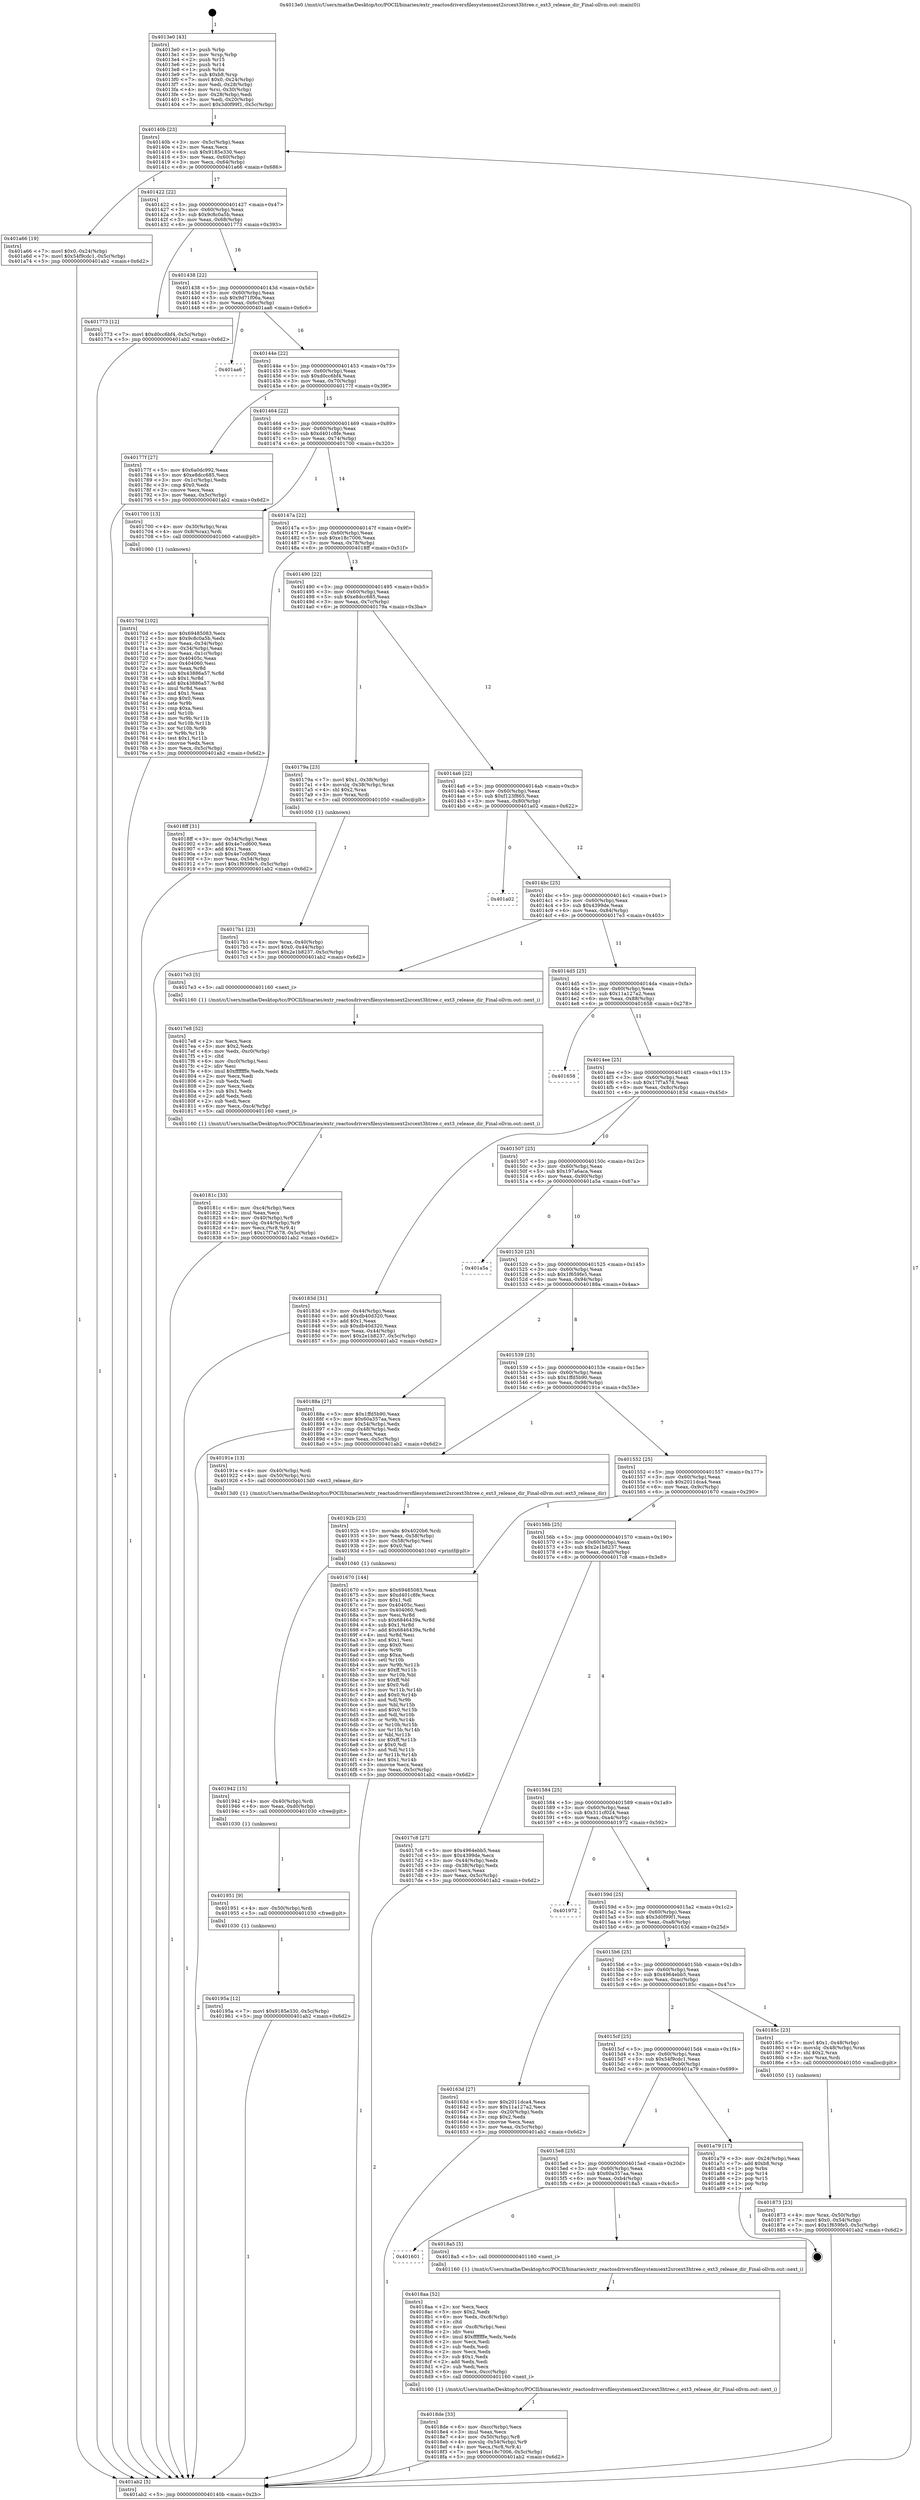 digraph "0x4013e0" {
  label = "0x4013e0 (/mnt/c/Users/mathe/Desktop/tcc/POCII/binaries/extr_reactosdriversfilesystemsext2srcext3htree.c_ext3_release_dir_Final-ollvm.out::main(0))"
  labelloc = "t"
  node[shape=record]

  Entry [label="",width=0.3,height=0.3,shape=circle,fillcolor=black,style=filled]
  "0x40140b" [label="{
     0x40140b [23]\l
     | [instrs]\l
     &nbsp;&nbsp;0x40140b \<+3\>: mov -0x5c(%rbp),%eax\l
     &nbsp;&nbsp;0x40140e \<+2\>: mov %eax,%ecx\l
     &nbsp;&nbsp;0x401410 \<+6\>: sub $0x9185e330,%ecx\l
     &nbsp;&nbsp;0x401416 \<+3\>: mov %eax,-0x60(%rbp)\l
     &nbsp;&nbsp;0x401419 \<+3\>: mov %ecx,-0x64(%rbp)\l
     &nbsp;&nbsp;0x40141c \<+6\>: je 0000000000401a66 \<main+0x686\>\l
  }"]
  "0x401a66" [label="{
     0x401a66 [19]\l
     | [instrs]\l
     &nbsp;&nbsp;0x401a66 \<+7\>: movl $0x0,-0x24(%rbp)\l
     &nbsp;&nbsp;0x401a6d \<+7\>: movl $0x54f9cdc1,-0x5c(%rbp)\l
     &nbsp;&nbsp;0x401a74 \<+5\>: jmp 0000000000401ab2 \<main+0x6d2\>\l
  }"]
  "0x401422" [label="{
     0x401422 [22]\l
     | [instrs]\l
     &nbsp;&nbsp;0x401422 \<+5\>: jmp 0000000000401427 \<main+0x47\>\l
     &nbsp;&nbsp;0x401427 \<+3\>: mov -0x60(%rbp),%eax\l
     &nbsp;&nbsp;0x40142a \<+5\>: sub $0x9c8c0a5b,%eax\l
     &nbsp;&nbsp;0x40142f \<+3\>: mov %eax,-0x68(%rbp)\l
     &nbsp;&nbsp;0x401432 \<+6\>: je 0000000000401773 \<main+0x393\>\l
  }"]
  Exit [label="",width=0.3,height=0.3,shape=circle,fillcolor=black,style=filled,peripheries=2]
  "0x401773" [label="{
     0x401773 [12]\l
     | [instrs]\l
     &nbsp;&nbsp;0x401773 \<+7\>: movl $0xd0cc6bf4,-0x5c(%rbp)\l
     &nbsp;&nbsp;0x40177a \<+5\>: jmp 0000000000401ab2 \<main+0x6d2\>\l
  }"]
  "0x401438" [label="{
     0x401438 [22]\l
     | [instrs]\l
     &nbsp;&nbsp;0x401438 \<+5\>: jmp 000000000040143d \<main+0x5d\>\l
     &nbsp;&nbsp;0x40143d \<+3\>: mov -0x60(%rbp),%eax\l
     &nbsp;&nbsp;0x401440 \<+5\>: sub $0x9d71f06a,%eax\l
     &nbsp;&nbsp;0x401445 \<+3\>: mov %eax,-0x6c(%rbp)\l
     &nbsp;&nbsp;0x401448 \<+6\>: je 0000000000401aa6 \<main+0x6c6\>\l
  }"]
  "0x40195a" [label="{
     0x40195a [12]\l
     | [instrs]\l
     &nbsp;&nbsp;0x40195a \<+7\>: movl $0x9185e330,-0x5c(%rbp)\l
     &nbsp;&nbsp;0x401961 \<+5\>: jmp 0000000000401ab2 \<main+0x6d2\>\l
  }"]
  "0x401aa6" [label="{
     0x401aa6\l
  }", style=dashed]
  "0x40144e" [label="{
     0x40144e [22]\l
     | [instrs]\l
     &nbsp;&nbsp;0x40144e \<+5\>: jmp 0000000000401453 \<main+0x73\>\l
     &nbsp;&nbsp;0x401453 \<+3\>: mov -0x60(%rbp),%eax\l
     &nbsp;&nbsp;0x401456 \<+5\>: sub $0xd0cc6bf4,%eax\l
     &nbsp;&nbsp;0x40145b \<+3\>: mov %eax,-0x70(%rbp)\l
     &nbsp;&nbsp;0x40145e \<+6\>: je 000000000040177f \<main+0x39f\>\l
  }"]
  "0x401951" [label="{
     0x401951 [9]\l
     | [instrs]\l
     &nbsp;&nbsp;0x401951 \<+4\>: mov -0x50(%rbp),%rdi\l
     &nbsp;&nbsp;0x401955 \<+5\>: call 0000000000401030 \<free@plt\>\l
     | [calls]\l
     &nbsp;&nbsp;0x401030 \{1\} (unknown)\l
  }"]
  "0x40177f" [label="{
     0x40177f [27]\l
     | [instrs]\l
     &nbsp;&nbsp;0x40177f \<+5\>: mov $0x6a0dc992,%eax\l
     &nbsp;&nbsp;0x401784 \<+5\>: mov $0xe8dcc685,%ecx\l
     &nbsp;&nbsp;0x401789 \<+3\>: mov -0x1c(%rbp),%edx\l
     &nbsp;&nbsp;0x40178c \<+3\>: cmp $0x0,%edx\l
     &nbsp;&nbsp;0x40178f \<+3\>: cmove %ecx,%eax\l
     &nbsp;&nbsp;0x401792 \<+3\>: mov %eax,-0x5c(%rbp)\l
     &nbsp;&nbsp;0x401795 \<+5\>: jmp 0000000000401ab2 \<main+0x6d2\>\l
  }"]
  "0x401464" [label="{
     0x401464 [22]\l
     | [instrs]\l
     &nbsp;&nbsp;0x401464 \<+5\>: jmp 0000000000401469 \<main+0x89\>\l
     &nbsp;&nbsp;0x401469 \<+3\>: mov -0x60(%rbp),%eax\l
     &nbsp;&nbsp;0x40146c \<+5\>: sub $0xd401c8fe,%eax\l
     &nbsp;&nbsp;0x401471 \<+3\>: mov %eax,-0x74(%rbp)\l
     &nbsp;&nbsp;0x401474 \<+6\>: je 0000000000401700 \<main+0x320\>\l
  }"]
  "0x401942" [label="{
     0x401942 [15]\l
     | [instrs]\l
     &nbsp;&nbsp;0x401942 \<+4\>: mov -0x40(%rbp),%rdi\l
     &nbsp;&nbsp;0x401946 \<+6\>: mov %eax,-0xd0(%rbp)\l
     &nbsp;&nbsp;0x40194c \<+5\>: call 0000000000401030 \<free@plt\>\l
     | [calls]\l
     &nbsp;&nbsp;0x401030 \{1\} (unknown)\l
  }"]
  "0x401700" [label="{
     0x401700 [13]\l
     | [instrs]\l
     &nbsp;&nbsp;0x401700 \<+4\>: mov -0x30(%rbp),%rax\l
     &nbsp;&nbsp;0x401704 \<+4\>: mov 0x8(%rax),%rdi\l
     &nbsp;&nbsp;0x401708 \<+5\>: call 0000000000401060 \<atoi@plt\>\l
     | [calls]\l
     &nbsp;&nbsp;0x401060 \{1\} (unknown)\l
  }"]
  "0x40147a" [label="{
     0x40147a [22]\l
     | [instrs]\l
     &nbsp;&nbsp;0x40147a \<+5\>: jmp 000000000040147f \<main+0x9f\>\l
     &nbsp;&nbsp;0x40147f \<+3\>: mov -0x60(%rbp),%eax\l
     &nbsp;&nbsp;0x401482 \<+5\>: sub $0xe18c7006,%eax\l
     &nbsp;&nbsp;0x401487 \<+3\>: mov %eax,-0x78(%rbp)\l
     &nbsp;&nbsp;0x40148a \<+6\>: je 00000000004018ff \<main+0x51f\>\l
  }"]
  "0x40192b" [label="{
     0x40192b [23]\l
     | [instrs]\l
     &nbsp;&nbsp;0x40192b \<+10\>: movabs $0x4020b6,%rdi\l
     &nbsp;&nbsp;0x401935 \<+3\>: mov %eax,-0x58(%rbp)\l
     &nbsp;&nbsp;0x401938 \<+3\>: mov -0x58(%rbp),%esi\l
     &nbsp;&nbsp;0x40193b \<+2\>: mov $0x0,%al\l
     &nbsp;&nbsp;0x40193d \<+5\>: call 0000000000401040 \<printf@plt\>\l
     | [calls]\l
     &nbsp;&nbsp;0x401040 \{1\} (unknown)\l
  }"]
  "0x4018ff" [label="{
     0x4018ff [31]\l
     | [instrs]\l
     &nbsp;&nbsp;0x4018ff \<+3\>: mov -0x54(%rbp),%eax\l
     &nbsp;&nbsp;0x401902 \<+5\>: add $0x4e7cd600,%eax\l
     &nbsp;&nbsp;0x401907 \<+3\>: add $0x1,%eax\l
     &nbsp;&nbsp;0x40190a \<+5\>: sub $0x4e7cd600,%eax\l
     &nbsp;&nbsp;0x40190f \<+3\>: mov %eax,-0x54(%rbp)\l
     &nbsp;&nbsp;0x401912 \<+7\>: movl $0x1f659fe5,-0x5c(%rbp)\l
     &nbsp;&nbsp;0x401919 \<+5\>: jmp 0000000000401ab2 \<main+0x6d2\>\l
  }"]
  "0x401490" [label="{
     0x401490 [22]\l
     | [instrs]\l
     &nbsp;&nbsp;0x401490 \<+5\>: jmp 0000000000401495 \<main+0xb5\>\l
     &nbsp;&nbsp;0x401495 \<+3\>: mov -0x60(%rbp),%eax\l
     &nbsp;&nbsp;0x401498 \<+5\>: sub $0xe8dcc685,%eax\l
     &nbsp;&nbsp;0x40149d \<+3\>: mov %eax,-0x7c(%rbp)\l
     &nbsp;&nbsp;0x4014a0 \<+6\>: je 000000000040179a \<main+0x3ba\>\l
  }"]
  "0x4018de" [label="{
     0x4018de [33]\l
     | [instrs]\l
     &nbsp;&nbsp;0x4018de \<+6\>: mov -0xcc(%rbp),%ecx\l
     &nbsp;&nbsp;0x4018e4 \<+3\>: imul %eax,%ecx\l
     &nbsp;&nbsp;0x4018e7 \<+4\>: mov -0x50(%rbp),%r8\l
     &nbsp;&nbsp;0x4018eb \<+4\>: movslq -0x54(%rbp),%r9\l
     &nbsp;&nbsp;0x4018ef \<+4\>: mov %ecx,(%r8,%r9,4)\l
     &nbsp;&nbsp;0x4018f3 \<+7\>: movl $0xe18c7006,-0x5c(%rbp)\l
     &nbsp;&nbsp;0x4018fa \<+5\>: jmp 0000000000401ab2 \<main+0x6d2\>\l
  }"]
  "0x40179a" [label="{
     0x40179a [23]\l
     | [instrs]\l
     &nbsp;&nbsp;0x40179a \<+7\>: movl $0x1,-0x38(%rbp)\l
     &nbsp;&nbsp;0x4017a1 \<+4\>: movslq -0x38(%rbp),%rax\l
     &nbsp;&nbsp;0x4017a5 \<+4\>: shl $0x2,%rax\l
     &nbsp;&nbsp;0x4017a9 \<+3\>: mov %rax,%rdi\l
     &nbsp;&nbsp;0x4017ac \<+5\>: call 0000000000401050 \<malloc@plt\>\l
     | [calls]\l
     &nbsp;&nbsp;0x401050 \{1\} (unknown)\l
  }"]
  "0x4014a6" [label="{
     0x4014a6 [22]\l
     | [instrs]\l
     &nbsp;&nbsp;0x4014a6 \<+5\>: jmp 00000000004014ab \<main+0xcb\>\l
     &nbsp;&nbsp;0x4014ab \<+3\>: mov -0x60(%rbp),%eax\l
     &nbsp;&nbsp;0x4014ae \<+5\>: sub $0xf123f865,%eax\l
     &nbsp;&nbsp;0x4014b3 \<+3\>: mov %eax,-0x80(%rbp)\l
     &nbsp;&nbsp;0x4014b6 \<+6\>: je 0000000000401a02 \<main+0x622\>\l
  }"]
  "0x4018aa" [label="{
     0x4018aa [52]\l
     | [instrs]\l
     &nbsp;&nbsp;0x4018aa \<+2\>: xor %ecx,%ecx\l
     &nbsp;&nbsp;0x4018ac \<+5\>: mov $0x2,%edx\l
     &nbsp;&nbsp;0x4018b1 \<+6\>: mov %edx,-0xc8(%rbp)\l
     &nbsp;&nbsp;0x4018b7 \<+1\>: cltd\l
     &nbsp;&nbsp;0x4018b8 \<+6\>: mov -0xc8(%rbp),%esi\l
     &nbsp;&nbsp;0x4018be \<+2\>: idiv %esi\l
     &nbsp;&nbsp;0x4018c0 \<+6\>: imul $0xfffffffe,%edx,%edx\l
     &nbsp;&nbsp;0x4018c6 \<+2\>: mov %ecx,%edi\l
     &nbsp;&nbsp;0x4018c8 \<+2\>: sub %edx,%edi\l
     &nbsp;&nbsp;0x4018ca \<+2\>: mov %ecx,%edx\l
     &nbsp;&nbsp;0x4018cc \<+3\>: sub $0x1,%edx\l
     &nbsp;&nbsp;0x4018cf \<+2\>: add %edx,%edi\l
     &nbsp;&nbsp;0x4018d1 \<+2\>: sub %edi,%ecx\l
     &nbsp;&nbsp;0x4018d3 \<+6\>: mov %ecx,-0xcc(%rbp)\l
     &nbsp;&nbsp;0x4018d9 \<+5\>: call 0000000000401160 \<next_i\>\l
     | [calls]\l
     &nbsp;&nbsp;0x401160 \{1\} (/mnt/c/Users/mathe/Desktop/tcc/POCII/binaries/extr_reactosdriversfilesystemsext2srcext3htree.c_ext3_release_dir_Final-ollvm.out::next_i)\l
  }"]
  "0x401a02" [label="{
     0x401a02\l
  }", style=dashed]
  "0x4014bc" [label="{
     0x4014bc [25]\l
     | [instrs]\l
     &nbsp;&nbsp;0x4014bc \<+5\>: jmp 00000000004014c1 \<main+0xe1\>\l
     &nbsp;&nbsp;0x4014c1 \<+3\>: mov -0x60(%rbp),%eax\l
     &nbsp;&nbsp;0x4014c4 \<+5\>: sub $0x4399de,%eax\l
     &nbsp;&nbsp;0x4014c9 \<+6\>: mov %eax,-0x84(%rbp)\l
     &nbsp;&nbsp;0x4014cf \<+6\>: je 00000000004017e3 \<main+0x403\>\l
  }"]
  "0x401601" [label="{
     0x401601\l
  }", style=dashed]
  "0x4017e3" [label="{
     0x4017e3 [5]\l
     | [instrs]\l
     &nbsp;&nbsp;0x4017e3 \<+5\>: call 0000000000401160 \<next_i\>\l
     | [calls]\l
     &nbsp;&nbsp;0x401160 \{1\} (/mnt/c/Users/mathe/Desktop/tcc/POCII/binaries/extr_reactosdriversfilesystemsext2srcext3htree.c_ext3_release_dir_Final-ollvm.out::next_i)\l
  }"]
  "0x4014d5" [label="{
     0x4014d5 [25]\l
     | [instrs]\l
     &nbsp;&nbsp;0x4014d5 \<+5\>: jmp 00000000004014da \<main+0xfa\>\l
     &nbsp;&nbsp;0x4014da \<+3\>: mov -0x60(%rbp),%eax\l
     &nbsp;&nbsp;0x4014dd \<+5\>: sub $0x11a127a2,%eax\l
     &nbsp;&nbsp;0x4014e2 \<+6\>: mov %eax,-0x88(%rbp)\l
     &nbsp;&nbsp;0x4014e8 \<+6\>: je 0000000000401658 \<main+0x278\>\l
  }"]
  "0x4018a5" [label="{
     0x4018a5 [5]\l
     | [instrs]\l
     &nbsp;&nbsp;0x4018a5 \<+5\>: call 0000000000401160 \<next_i\>\l
     | [calls]\l
     &nbsp;&nbsp;0x401160 \{1\} (/mnt/c/Users/mathe/Desktop/tcc/POCII/binaries/extr_reactosdriversfilesystemsext2srcext3htree.c_ext3_release_dir_Final-ollvm.out::next_i)\l
  }"]
  "0x401658" [label="{
     0x401658\l
  }", style=dashed]
  "0x4014ee" [label="{
     0x4014ee [25]\l
     | [instrs]\l
     &nbsp;&nbsp;0x4014ee \<+5\>: jmp 00000000004014f3 \<main+0x113\>\l
     &nbsp;&nbsp;0x4014f3 \<+3\>: mov -0x60(%rbp),%eax\l
     &nbsp;&nbsp;0x4014f6 \<+5\>: sub $0x17f7a578,%eax\l
     &nbsp;&nbsp;0x4014fb \<+6\>: mov %eax,-0x8c(%rbp)\l
     &nbsp;&nbsp;0x401501 \<+6\>: je 000000000040183d \<main+0x45d\>\l
  }"]
  "0x4015e8" [label="{
     0x4015e8 [25]\l
     | [instrs]\l
     &nbsp;&nbsp;0x4015e8 \<+5\>: jmp 00000000004015ed \<main+0x20d\>\l
     &nbsp;&nbsp;0x4015ed \<+3\>: mov -0x60(%rbp),%eax\l
     &nbsp;&nbsp;0x4015f0 \<+5\>: sub $0x60a357aa,%eax\l
     &nbsp;&nbsp;0x4015f5 \<+6\>: mov %eax,-0xb4(%rbp)\l
     &nbsp;&nbsp;0x4015fb \<+6\>: je 00000000004018a5 \<main+0x4c5\>\l
  }"]
  "0x40183d" [label="{
     0x40183d [31]\l
     | [instrs]\l
     &nbsp;&nbsp;0x40183d \<+3\>: mov -0x44(%rbp),%eax\l
     &nbsp;&nbsp;0x401840 \<+5\>: add $0xdb40d320,%eax\l
     &nbsp;&nbsp;0x401845 \<+3\>: add $0x1,%eax\l
     &nbsp;&nbsp;0x401848 \<+5\>: sub $0xdb40d320,%eax\l
     &nbsp;&nbsp;0x40184d \<+3\>: mov %eax,-0x44(%rbp)\l
     &nbsp;&nbsp;0x401850 \<+7\>: movl $0x2e1b8237,-0x5c(%rbp)\l
     &nbsp;&nbsp;0x401857 \<+5\>: jmp 0000000000401ab2 \<main+0x6d2\>\l
  }"]
  "0x401507" [label="{
     0x401507 [25]\l
     | [instrs]\l
     &nbsp;&nbsp;0x401507 \<+5\>: jmp 000000000040150c \<main+0x12c\>\l
     &nbsp;&nbsp;0x40150c \<+3\>: mov -0x60(%rbp),%eax\l
     &nbsp;&nbsp;0x40150f \<+5\>: sub $0x197a6aca,%eax\l
     &nbsp;&nbsp;0x401514 \<+6\>: mov %eax,-0x90(%rbp)\l
     &nbsp;&nbsp;0x40151a \<+6\>: je 0000000000401a5a \<main+0x67a\>\l
  }"]
  "0x401a79" [label="{
     0x401a79 [17]\l
     | [instrs]\l
     &nbsp;&nbsp;0x401a79 \<+3\>: mov -0x24(%rbp),%eax\l
     &nbsp;&nbsp;0x401a7c \<+7\>: add $0xb8,%rsp\l
     &nbsp;&nbsp;0x401a83 \<+1\>: pop %rbx\l
     &nbsp;&nbsp;0x401a84 \<+2\>: pop %r14\l
     &nbsp;&nbsp;0x401a86 \<+2\>: pop %r15\l
     &nbsp;&nbsp;0x401a88 \<+1\>: pop %rbp\l
     &nbsp;&nbsp;0x401a89 \<+1\>: ret\l
  }"]
  "0x401a5a" [label="{
     0x401a5a\l
  }", style=dashed]
  "0x401520" [label="{
     0x401520 [25]\l
     | [instrs]\l
     &nbsp;&nbsp;0x401520 \<+5\>: jmp 0000000000401525 \<main+0x145\>\l
     &nbsp;&nbsp;0x401525 \<+3\>: mov -0x60(%rbp),%eax\l
     &nbsp;&nbsp;0x401528 \<+5\>: sub $0x1f659fe5,%eax\l
     &nbsp;&nbsp;0x40152d \<+6\>: mov %eax,-0x94(%rbp)\l
     &nbsp;&nbsp;0x401533 \<+6\>: je 000000000040188a \<main+0x4aa\>\l
  }"]
  "0x401873" [label="{
     0x401873 [23]\l
     | [instrs]\l
     &nbsp;&nbsp;0x401873 \<+4\>: mov %rax,-0x50(%rbp)\l
     &nbsp;&nbsp;0x401877 \<+7\>: movl $0x0,-0x54(%rbp)\l
     &nbsp;&nbsp;0x40187e \<+7\>: movl $0x1f659fe5,-0x5c(%rbp)\l
     &nbsp;&nbsp;0x401885 \<+5\>: jmp 0000000000401ab2 \<main+0x6d2\>\l
  }"]
  "0x40188a" [label="{
     0x40188a [27]\l
     | [instrs]\l
     &nbsp;&nbsp;0x40188a \<+5\>: mov $0x1ffd5b90,%eax\l
     &nbsp;&nbsp;0x40188f \<+5\>: mov $0x60a357aa,%ecx\l
     &nbsp;&nbsp;0x401894 \<+3\>: mov -0x54(%rbp),%edx\l
     &nbsp;&nbsp;0x401897 \<+3\>: cmp -0x48(%rbp),%edx\l
     &nbsp;&nbsp;0x40189a \<+3\>: cmovl %ecx,%eax\l
     &nbsp;&nbsp;0x40189d \<+3\>: mov %eax,-0x5c(%rbp)\l
     &nbsp;&nbsp;0x4018a0 \<+5\>: jmp 0000000000401ab2 \<main+0x6d2\>\l
  }"]
  "0x401539" [label="{
     0x401539 [25]\l
     | [instrs]\l
     &nbsp;&nbsp;0x401539 \<+5\>: jmp 000000000040153e \<main+0x15e\>\l
     &nbsp;&nbsp;0x40153e \<+3\>: mov -0x60(%rbp),%eax\l
     &nbsp;&nbsp;0x401541 \<+5\>: sub $0x1ffd5b90,%eax\l
     &nbsp;&nbsp;0x401546 \<+6\>: mov %eax,-0x98(%rbp)\l
     &nbsp;&nbsp;0x40154c \<+6\>: je 000000000040191e \<main+0x53e\>\l
  }"]
  "0x4015cf" [label="{
     0x4015cf [25]\l
     | [instrs]\l
     &nbsp;&nbsp;0x4015cf \<+5\>: jmp 00000000004015d4 \<main+0x1f4\>\l
     &nbsp;&nbsp;0x4015d4 \<+3\>: mov -0x60(%rbp),%eax\l
     &nbsp;&nbsp;0x4015d7 \<+5\>: sub $0x54f9cdc1,%eax\l
     &nbsp;&nbsp;0x4015dc \<+6\>: mov %eax,-0xb0(%rbp)\l
     &nbsp;&nbsp;0x4015e2 \<+6\>: je 0000000000401a79 \<main+0x699\>\l
  }"]
  "0x40191e" [label="{
     0x40191e [13]\l
     | [instrs]\l
     &nbsp;&nbsp;0x40191e \<+4\>: mov -0x40(%rbp),%rdi\l
     &nbsp;&nbsp;0x401922 \<+4\>: mov -0x50(%rbp),%rsi\l
     &nbsp;&nbsp;0x401926 \<+5\>: call 00000000004013d0 \<ext3_release_dir\>\l
     | [calls]\l
     &nbsp;&nbsp;0x4013d0 \{1\} (/mnt/c/Users/mathe/Desktop/tcc/POCII/binaries/extr_reactosdriversfilesystemsext2srcext3htree.c_ext3_release_dir_Final-ollvm.out::ext3_release_dir)\l
  }"]
  "0x401552" [label="{
     0x401552 [25]\l
     | [instrs]\l
     &nbsp;&nbsp;0x401552 \<+5\>: jmp 0000000000401557 \<main+0x177\>\l
     &nbsp;&nbsp;0x401557 \<+3\>: mov -0x60(%rbp),%eax\l
     &nbsp;&nbsp;0x40155a \<+5\>: sub $0x2011dca4,%eax\l
     &nbsp;&nbsp;0x40155f \<+6\>: mov %eax,-0x9c(%rbp)\l
     &nbsp;&nbsp;0x401565 \<+6\>: je 0000000000401670 \<main+0x290\>\l
  }"]
  "0x40185c" [label="{
     0x40185c [23]\l
     | [instrs]\l
     &nbsp;&nbsp;0x40185c \<+7\>: movl $0x1,-0x48(%rbp)\l
     &nbsp;&nbsp;0x401863 \<+4\>: movslq -0x48(%rbp),%rax\l
     &nbsp;&nbsp;0x401867 \<+4\>: shl $0x2,%rax\l
     &nbsp;&nbsp;0x40186b \<+3\>: mov %rax,%rdi\l
     &nbsp;&nbsp;0x40186e \<+5\>: call 0000000000401050 \<malloc@plt\>\l
     | [calls]\l
     &nbsp;&nbsp;0x401050 \{1\} (unknown)\l
  }"]
  "0x401670" [label="{
     0x401670 [144]\l
     | [instrs]\l
     &nbsp;&nbsp;0x401670 \<+5\>: mov $0x69485083,%eax\l
     &nbsp;&nbsp;0x401675 \<+5\>: mov $0xd401c8fe,%ecx\l
     &nbsp;&nbsp;0x40167a \<+2\>: mov $0x1,%dl\l
     &nbsp;&nbsp;0x40167c \<+7\>: mov 0x40405c,%esi\l
     &nbsp;&nbsp;0x401683 \<+7\>: mov 0x404060,%edi\l
     &nbsp;&nbsp;0x40168a \<+3\>: mov %esi,%r8d\l
     &nbsp;&nbsp;0x40168d \<+7\>: sub $0x6846439a,%r8d\l
     &nbsp;&nbsp;0x401694 \<+4\>: sub $0x1,%r8d\l
     &nbsp;&nbsp;0x401698 \<+7\>: add $0x6846439a,%r8d\l
     &nbsp;&nbsp;0x40169f \<+4\>: imul %r8d,%esi\l
     &nbsp;&nbsp;0x4016a3 \<+3\>: and $0x1,%esi\l
     &nbsp;&nbsp;0x4016a6 \<+3\>: cmp $0x0,%esi\l
     &nbsp;&nbsp;0x4016a9 \<+4\>: sete %r9b\l
     &nbsp;&nbsp;0x4016ad \<+3\>: cmp $0xa,%edi\l
     &nbsp;&nbsp;0x4016b0 \<+4\>: setl %r10b\l
     &nbsp;&nbsp;0x4016b4 \<+3\>: mov %r9b,%r11b\l
     &nbsp;&nbsp;0x4016b7 \<+4\>: xor $0xff,%r11b\l
     &nbsp;&nbsp;0x4016bb \<+3\>: mov %r10b,%bl\l
     &nbsp;&nbsp;0x4016be \<+3\>: xor $0xff,%bl\l
     &nbsp;&nbsp;0x4016c1 \<+3\>: xor $0x0,%dl\l
     &nbsp;&nbsp;0x4016c4 \<+3\>: mov %r11b,%r14b\l
     &nbsp;&nbsp;0x4016c7 \<+4\>: and $0x0,%r14b\l
     &nbsp;&nbsp;0x4016cb \<+3\>: and %dl,%r9b\l
     &nbsp;&nbsp;0x4016ce \<+3\>: mov %bl,%r15b\l
     &nbsp;&nbsp;0x4016d1 \<+4\>: and $0x0,%r15b\l
     &nbsp;&nbsp;0x4016d5 \<+3\>: and %dl,%r10b\l
     &nbsp;&nbsp;0x4016d8 \<+3\>: or %r9b,%r14b\l
     &nbsp;&nbsp;0x4016db \<+3\>: or %r10b,%r15b\l
     &nbsp;&nbsp;0x4016de \<+3\>: xor %r15b,%r14b\l
     &nbsp;&nbsp;0x4016e1 \<+3\>: or %bl,%r11b\l
     &nbsp;&nbsp;0x4016e4 \<+4\>: xor $0xff,%r11b\l
     &nbsp;&nbsp;0x4016e8 \<+3\>: or $0x0,%dl\l
     &nbsp;&nbsp;0x4016eb \<+3\>: and %dl,%r11b\l
     &nbsp;&nbsp;0x4016ee \<+3\>: or %r11b,%r14b\l
     &nbsp;&nbsp;0x4016f1 \<+4\>: test $0x1,%r14b\l
     &nbsp;&nbsp;0x4016f5 \<+3\>: cmovne %ecx,%eax\l
     &nbsp;&nbsp;0x4016f8 \<+3\>: mov %eax,-0x5c(%rbp)\l
     &nbsp;&nbsp;0x4016fb \<+5\>: jmp 0000000000401ab2 \<main+0x6d2\>\l
  }"]
  "0x40156b" [label="{
     0x40156b [25]\l
     | [instrs]\l
     &nbsp;&nbsp;0x40156b \<+5\>: jmp 0000000000401570 \<main+0x190\>\l
     &nbsp;&nbsp;0x401570 \<+3\>: mov -0x60(%rbp),%eax\l
     &nbsp;&nbsp;0x401573 \<+5\>: sub $0x2e1b8237,%eax\l
     &nbsp;&nbsp;0x401578 \<+6\>: mov %eax,-0xa0(%rbp)\l
     &nbsp;&nbsp;0x40157e \<+6\>: je 00000000004017c8 \<main+0x3e8\>\l
  }"]
  "0x40181c" [label="{
     0x40181c [33]\l
     | [instrs]\l
     &nbsp;&nbsp;0x40181c \<+6\>: mov -0xc4(%rbp),%ecx\l
     &nbsp;&nbsp;0x401822 \<+3\>: imul %eax,%ecx\l
     &nbsp;&nbsp;0x401825 \<+4\>: mov -0x40(%rbp),%r8\l
     &nbsp;&nbsp;0x401829 \<+4\>: movslq -0x44(%rbp),%r9\l
     &nbsp;&nbsp;0x40182d \<+4\>: mov %ecx,(%r8,%r9,4)\l
     &nbsp;&nbsp;0x401831 \<+7\>: movl $0x17f7a578,-0x5c(%rbp)\l
     &nbsp;&nbsp;0x401838 \<+5\>: jmp 0000000000401ab2 \<main+0x6d2\>\l
  }"]
  "0x4017c8" [label="{
     0x4017c8 [27]\l
     | [instrs]\l
     &nbsp;&nbsp;0x4017c8 \<+5\>: mov $0x4964ebb5,%eax\l
     &nbsp;&nbsp;0x4017cd \<+5\>: mov $0x4399de,%ecx\l
     &nbsp;&nbsp;0x4017d2 \<+3\>: mov -0x44(%rbp),%edx\l
     &nbsp;&nbsp;0x4017d5 \<+3\>: cmp -0x38(%rbp),%edx\l
     &nbsp;&nbsp;0x4017d8 \<+3\>: cmovl %ecx,%eax\l
     &nbsp;&nbsp;0x4017db \<+3\>: mov %eax,-0x5c(%rbp)\l
     &nbsp;&nbsp;0x4017de \<+5\>: jmp 0000000000401ab2 \<main+0x6d2\>\l
  }"]
  "0x401584" [label="{
     0x401584 [25]\l
     | [instrs]\l
     &nbsp;&nbsp;0x401584 \<+5\>: jmp 0000000000401589 \<main+0x1a9\>\l
     &nbsp;&nbsp;0x401589 \<+3\>: mov -0x60(%rbp),%eax\l
     &nbsp;&nbsp;0x40158c \<+5\>: sub $0x311cf024,%eax\l
     &nbsp;&nbsp;0x401591 \<+6\>: mov %eax,-0xa4(%rbp)\l
     &nbsp;&nbsp;0x401597 \<+6\>: je 0000000000401972 \<main+0x592\>\l
  }"]
  "0x4017e8" [label="{
     0x4017e8 [52]\l
     | [instrs]\l
     &nbsp;&nbsp;0x4017e8 \<+2\>: xor %ecx,%ecx\l
     &nbsp;&nbsp;0x4017ea \<+5\>: mov $0x2,%edx\l
     &nbsp;&nbsp;0x4017ef \<+6\>: mov %edx,-0xc0(%rbp)\l
     &nbsp;&nbsp;0x4017f5 \<+1\>: cltd\l
     &nbsp;&nbsp;0x4017f6 \<+6\>: mov -0xc0(%rbp),%esi\l
     &nbsp;&nbsp;0x4017fc \<+2\>: idiv %esi\l
     &nbsp;&nbsp;0x4017fe \<+6\>: imul $0xfffffffe,%edx,%edx\l
     &nbsp;&nbsp;0x401804 \<+2\>: mov %ecx,%edi\l
     &nbsp;&nbsp;0x401806 \<+2\>: sub %edx,%edi\l
     &nbsp;&nbsp;0x401808 \<+2\>: mov %ecx,%edx\l
     &nbsp;&nbsp;0x40180a \<+3\>: sub $0x1,%edx\l
     &nbsp;&nbsp;0x40180d \<+2\>: add %edx,%edi\l
     &nbsp;&nbsp;0x40180f \<+2\>: sub %edi,%ecx\l
     &nbsp;&nbsp;0x401811 \<+6\>: mov %ecx,-0xc4(%rbp)\l
     &nbsp;&nbsp;0x401817 \<+5\>: call 0000000000401160 \<next_i\>\l
     | [calls]\l
     &nbsp;&nbsp;0x401160 \{1\} (/mnt/c/Users/mathe/Desktop/tcc/POCII/binaries/extr_reactosdriversfilesystemsext2srcext3htree.c_ext3_release_dir_Final-ollvm.out::next_i)\l
  }"]
  "0x401972" [label="{
     0x401972\l
  }", style=dashed]
  "0x40159d" [label="{
     0x40159d [25]\l
     | [instrs]\l
     &nbsp;&nbsp;0x40159d \<+5\>: jmp 00000000004015a2 \<main+0x1c2\>\l
     &nbsp;&nbsp;0x4015a2 \<+3\>: mov -0x60(%rbp),%eax\l
     &nbsp;&nbsp;0x4015a5 \<+5\>: sub $0x3d0f99f1,%eax\l
     &nbsp;&nbsp;0x4015aa \<+6\>: mov %eax,-0xa8(%rbp)\l
     &nbsp;&nbsp;0x4015b0 \<+6\>: je 000000000040163d \<main+0x25d\>\l
  }"]
  "0x4017b1" [label="{
     0x4017b1 [23]\l
     | [instrs]\l
     &nbsp;&nbsp;0x4017b1 \<+4\>: mov %rax,-0x40(%rbp)\l
     &nbsp;&nbsp;0x4017b5 \<+7\>: movl $0x0,-0x44(%rbp)\l
     &nbsp;&nbsp;0x4017bc \<+7\>: movl $0x2e1b8237,-0x5c(%rbp)\l
     &nbsp;&nbsp;0x4017c3 \<+5\>: jmp 0000000000401ab2 \<main+0x6d2\>\l
  }"]
  "0x40163d" [label="{
     0x40163d [27]\l
     | [instrs]\l
     &nbsp;&nbsp;0x40163d \<+5\>: mov $0x2011dca4,%eax\l
     &nbsp;&nbsp;0x401642 \<+5\>: mov $0x11a127a2,%ecx\l
     &nbsp;&nbsp;0x401647 \<+3\>: mov -0x20(%rbp),%edx\l
     &nbsp;&nbsp;0x40164a \<+3\>: cmp $0x2,%edx\l
     &nbsp;&nbsp;0x40164d \<+3\>: cmovne %ecx,%eax\l
     &nbsp;&nbsp;0x401650 \<+3\>: mov %eax,-0x5c(%rbp)\l
     &nbsp;&nbsp;0x401653 \<+5\>: jmp 0000000000401ab2 \<main+0x6d2\>\l
  }"]
  "0x4015b6" [label="{
     0x4015b6 [25]\l
     | [instrs]\l
     &nbsp;&nbsp;0x4015b6 \<+5\>: jmp 00000000004015bb \<main+0x1db\>\l
     &nbsp;&nbsp;0x4015bb \<+3\>: mov -0x60(%rbp),%eax\l
     &nbsp;&nbsp;0x4015be \<+5\>: sub $0x4964ebb5,%eax\l
     &nbsp;&nbsp;0x4015c3 \<+6\>: mov %eax,-0xac(%rbp)\l
     &nbsp;&nbsp;0x4015c9 \<+6\>: je 000000000040185c \<main+0x47c\>\l
  }"]
  "0x401ab2" [label="{
     0x401ab2 [5]\l
     | [instrs]\l
     &nbsp;&nbsp;0x401ab2 \<+5\>: jmp 000000000040140b \<main+0x2b\>\l
  }"]
  "0x4013e0" [label="{
     0x4013e0 [43]\l
     | [instrs]\l
     &nbsp;&nbsp;0x4013e0 \<+1\>: push %rbp\l
     &nbsp;&nbsp;0x4013e1 \<+3\>: mov %rsp,%rbp\l
     &nbsp;&nbsp;0x4013e4 \<+2\>: push %r15\l
     &nbsp;&nbsp;0x4013e6 \<+2\>: push %r14\l
     &nbsp;&nbsp;0x4013e8 \<+1\>: push %rbx\l
     &nbsp;&nbsp;0x4013e9 \<+7\>: sub $0xb8,%rsp\l
     &nbsp;&nbsp;0x4013f0 \<+7\>: movl $0x0,-0x24(%rbp)\l
     &nbsp;&nbsp;0x4013f7 \<+3\>: mov %edi,-0x28(%rbp)\l
     &nbsp;&nbsp;0x4013fa \<+4\>: mov %rsi,-0x30(%rbp)\l
     &nbsp;&nbsp;0x4013fe \<+3\>: mov -0x28(%rbp),%edi\l
     &nbsp;&nbsp;0x401401 \<+3\>: mov %edi,-0x20(%rbp)\l
     &nbsp;&nbsp;0x401404 \<+7\>: movl $0x3d0f99f1,-0x5c(%rbp)\l
  }"]
  "0x40170d" [label="{
     0x40170d [102]\l
     | [instrs]\l
     &nbsp;&nbsp;0x40170d \<+5\>: mov $0x69485083,%ecx\l
     &nbsp;&nbsp;0x401712 \<+5\>: mov $0x9c8c0a5b,%edx\l
     &nbsp;&nbsp;0x401717 \<+3\>: mov %eax,-0x34(%rbp)\l
     &nbsp;&nbsp;0x40171a \<+3\>: mov -0x34(%rbp),%eax\l
     &nbsp;&nbsp;0x40171d \<+3\>: mov %eax,-0x1c(%rbp)\l
     &nbsp;&nbsp;0x401720 \<+7\>: mov 0x40405c,%eax\l
     &nbsp;&nbsp;0x401727 \<+7\>: mov 0x404060,%esi\l
     &nbsp;&nbsp;0x40172e \<+3\>: mov %eax,%r8d\l
     &nbsp;&nbsp;0x401731 \<+7\>: sub $0x43886a57,%r8d\l
     &nbsp;&nbsp;0x401738 \<+4\>: sub $0x1,%r8d\l
     &nbsp;&nbsp;0x40173c \<+7\>: add $0x43886a57,%r8d\l
     &nbsp;&nbsp;0x401743 \<+4\>: imul %r8d,%eax\l
     &nbsp;&nbsp;0x401747 \<+3\>: and $0x1,%eax\l
     &nbsp;&nbsp;0x40174a \<+3\>: cmp $0x0,%eax\l
     &nbsp;&nbsp;0x40174d \<+4\>: sete %r9b\l
     &nbsp;&nbsp;0x401751 \<+3\>: cmp $0xa,%esi\l
     &nbsp;&nbsp;0x401754 \<+4\>: setl %r10b\l
     &nbsp;&nbsp;0x401758 \<+3\>: mov %r9b,%r11b\l
     &nbsp;&nbsp;0x40175b \<+3\>: and %r10b,%r11b\l
     &nbsp;&nbsp;0x40175e \<+3\>: xor %r10b,%r9b\l
     &nbsp;&nbsp;0x401761 \<+3\>: or %r9b,%r11b\l
     &nbsp;&nbsp;0x401764 \<+4\>: test $0x1,%r11b\l
     &nbsp;&nbsp;0x401768 \<+3\>: cmovne %edx,%ecx\l
     &nbsp;&nbsp;0x40176b \<+3\>: mov %ecx,-0x5c(%rbp)\l
     &nbsp;&nbsp;0x40176e \<+5\>: jmp 0000000000401ab2 \<main+0x6d2\>\l
  }"]
  Entry -> "0x4013e0" [label=" 1"]
  "0x40140b" -> "0x401a66" [label=" 1"]
  "0x40140b" -> "0x401422" [label=" 17"]
  "0x401a79" -> Exit [label=" 1"]
  "0x401422" -> "0x401773" [label=" 1"]
  "0x401422" -> "0x401438" [label=" 16"]
  "0x401a66" -> "0x401ab2" [label=" 1"]
  "0x401438" -> "0x401aa6" [label=" 0"]
  "0x401438" -> "0x40144e" [label=" 16"]
  "0x40195a" -> "0x401ab2" [label=" 1"]
  "0x40144e" -> "0x40177f" [label=" 1"]
  "0x40144e" -> "0x401464" [label=" 15"]
  "0x401951" -> "0x40195a" [label=" 1"]
  "0x401464" -> "0x401700" [label=" 1"]
  "0x401464" -> "0x40147a" [label=" 14"]
  "0x401942" -> "0x401951" [label=" 1"]
  "0x40147a" -> "0x4018ff" [label=" 1"]
  "0x40147a" -> "0x401490" [label=" 13"]
  "0x40192b" -> "0x401942" [label=" 1"]
  "0x401490" -> "0x40179a" [label=" 1"]
  "0x401490" -> "0x4014a6" [label=" 12"]
  "0x40191e" -> "0x40192b" [label=" 1"]
  "0x4014a6" -> "0x401a02" [label=" 0"]
  "0x4014a6" -> "0x4014bc" [label=" 12"]
  "0x4018ff" -> "0x401ab2" [label=" 1"]
  "0x4014bc" -> "0x4017e3" [label=" 1"]
  "0x4014bc" -> "0x4014d5" [label=" 11"]
  "0x4018de" -> "0x401ab2" [label=" 1"]
  "0x4014d5" -> "0x401658" [label=" 0"]
  "0x4014d5" -> "0x4014ee" [label=" 11"]
  "0x4018aa" -> "0x4018de" [label=" 1"]
  "0x4014ee" -> "0x40183d" [label=" 1"]
  "0x4014ee" -> "0x401507" [label=" 10"]
  "0x4015e8" -> "0x401601" [label=" 0"]
  "0x401507" -> "0x401a5a" [label=" 0"]
  "0x401507" -> "0x401520" [label=" 10"]
  "0x4015e8" -> "0x4018a5" [label=" 1"]
  "0x401520" -> "0x40188a" [label=" 2"]
  "0x401520" -> "0x401539" [label=" 8"]
  "0x4015cf" -> "0x4015e8" [label=" 1"]
  "0x401539" -> "0x40191e" [label=" 1"]
  "0x401539" -> "0x401552" [label=" 7"]
  "0x4015cf" -> "0x401a79" [label=" 1"]
  "0x401552" -> "0x401670" [label=" 1"]
  "0x401552" -> "0x40156b" [label=" 6"]
  "0x4018a5" -> "0x4018aa" [label=" 1"]
  "0x40156b" -> "0x4017c8" [label=" 2"]
  "0x40156b" -> "0x401584" [label=" 4"]
  "0x401873" -> "0x401ab2" [label=" 1"]
  "0x401584" -> "0x401972" [label=" 0"]
  "0x401584" -> "0x40159d" [label=" 4"]
  "0x40185c" -> "0x401873" [label=" 1"]
  "0x40159d" -> "0x40163d" [label=" 1"]
  "0x40159d" -> "0x4015b6" [label=" 3"]
  "0x40163d" -> "0x401ab2" [label=" 1"]
  "0x4013e0" -> "0x40140b" [label=" 1"]
  "0x401ab2" -> "0x40140b" [label=" 17"]
  "0x401670" -> "0x401ab2" [label=" 1"]
  "0x401700" -> "0x40170d" [label=" 1"]
  "0x40170d" -> "0x401ab2" [label=" 1"]
  "0x401773" -> "0x401ab2" [label=" 1"]
  "0x40177f" -> "0x401ab2" [label=" 1"]
  "0x40179a" -> "0x4017b1" [label=" 1"]
  "0x4017b1" -> "0x401ab2" [label=" 1"]
  "0x4017c8" -> "0x401ab2" [label=" 2"]
  "0x4017e3" -> "0x4017e8" [label=" 1"]
  "0x4017e8" -> "0x40181c" [label=" 1"]
  "0x40181c" -> "0x401ab2" [label=" 1"]
  "0x40183d" -> "0x401ab2" [label=" 1"]
  "0x40188a" -> "0x401ab2" [label=" 2"]
  "0x4015b6" -> "0x40185c" [label=" 1"]
  "0x4015b6" -> "0x4015cf" [label=" 2"]
}
